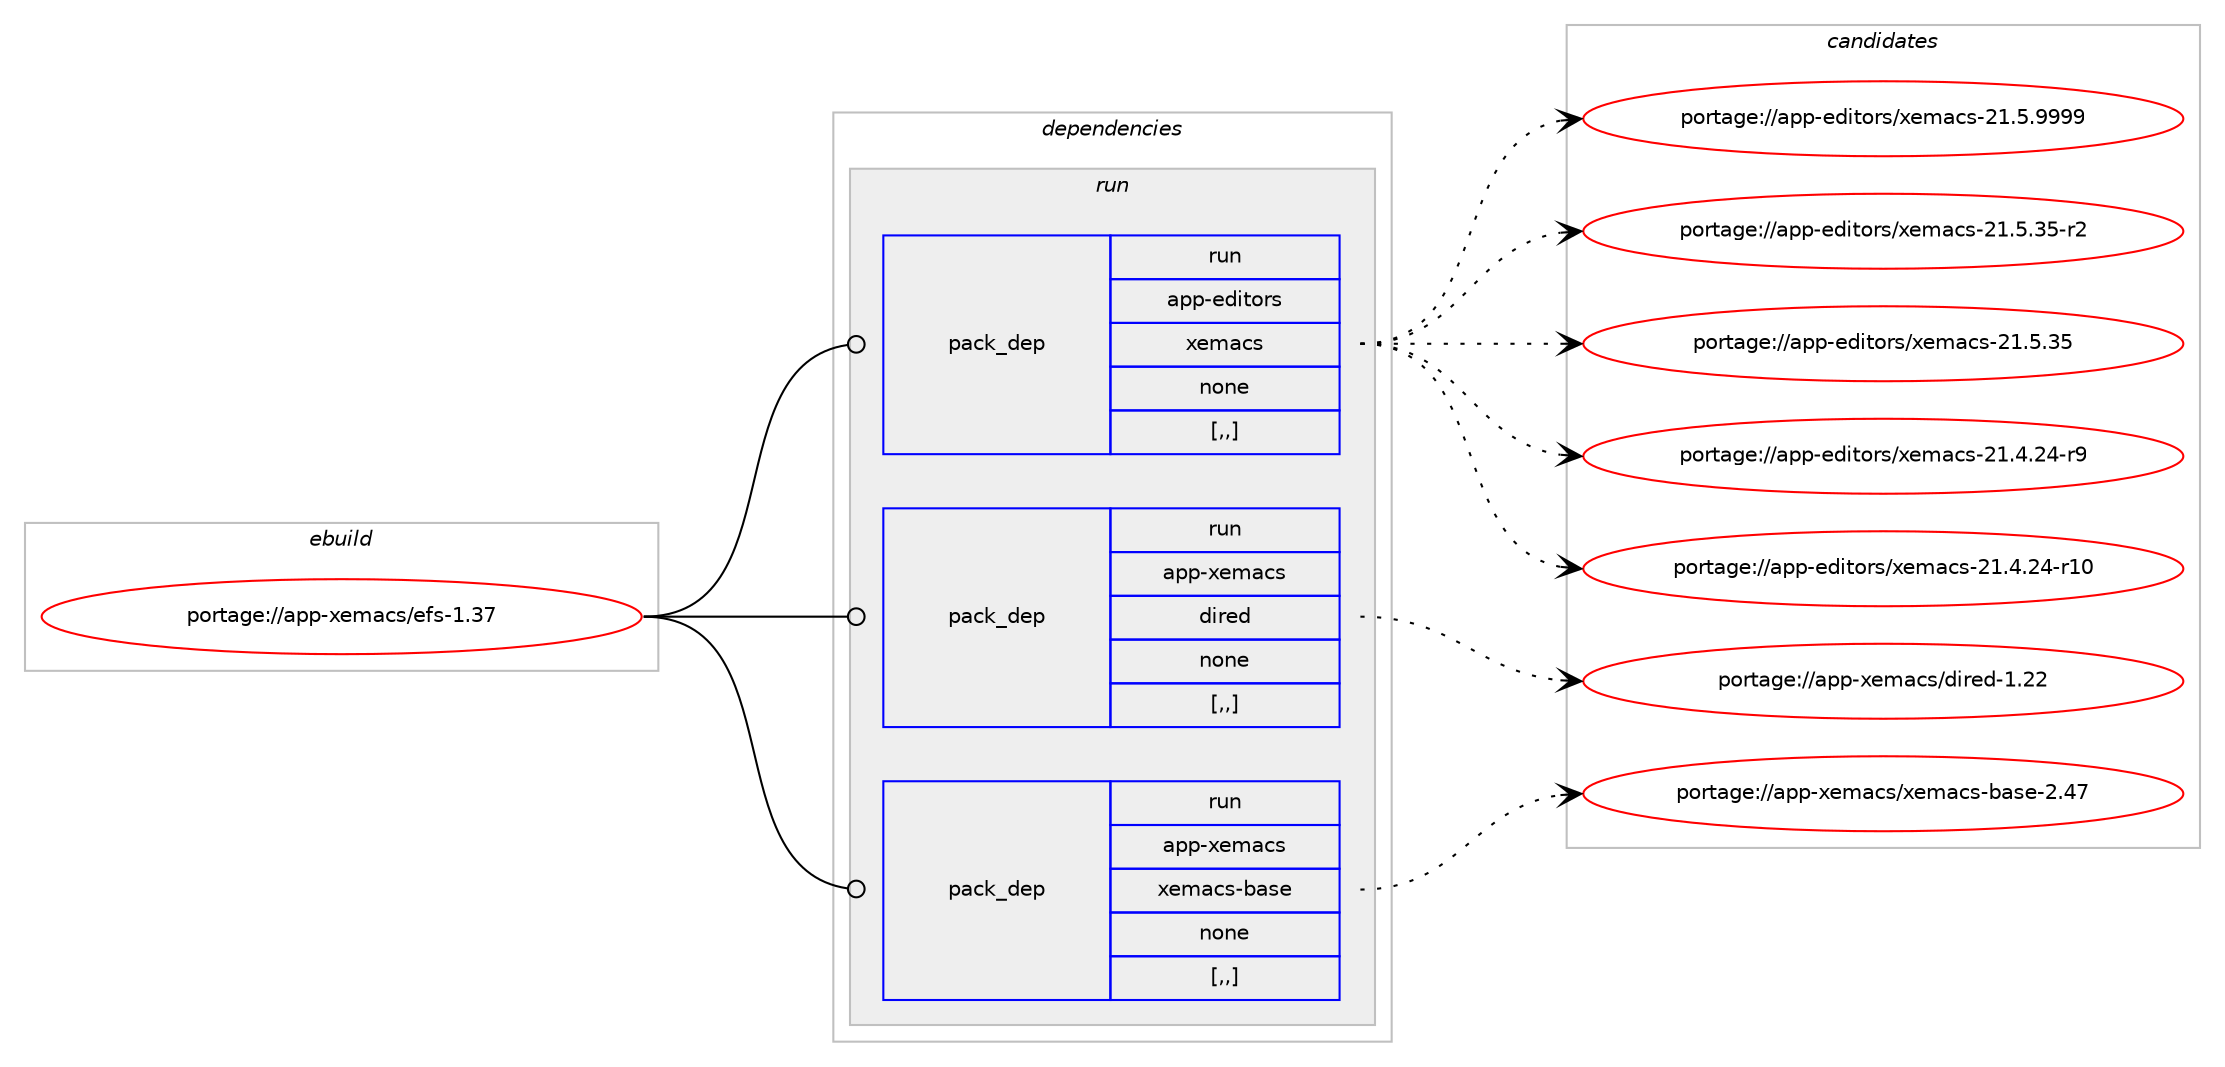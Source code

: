 digraph prolog {

# *************
# Graph options
# *************

newrank=true;
concentrate=true;
compound=true;
graph [rankdir=LR,fontname=Helvetica,fontsize=10,ranksep=1.5];#, ranksep=2.5, nodesep=0.2];
edge  [arrowhead=vee];
node  [fontname=Helvetica,fontsize=10];

# **********
# The ebuild
# **********

subgraph cluster_leftcol {
color=gray;
label=<<i>ebuild</i>>;
id [label="portage://app-xemacs/efs-1.37", color=red, width=4, href="../app-xemacs/efs-1.37.svg"];
}

# ****************
# The dependencies
# ****************

subgraph cluster_midcol {
color=gray;
label=<<i>dependencies</i>>;
subgraph cluster_compile {
fillcolor="#eeeeee";
style=filled;
label=<<i>compile</i>>;
}
subgraph cluster_compileandrun {
fillcolor="#eeeeee";
style=filled;
label=<<i>compile and run</i>>;
}
subgraph cluster_run {
fillcolor="#eeeeee";
style=filled;
label=<<i>run</i>>;
subgraph pack405243 {
dependency555990 [label=<<TABLE BORDER="0" CELLBORDER="1" CELLSPACING="0" CELLPADDING="4" WIDTH="220"><TR><TD ROWSPAN="6" CELLPADDING="30">pack_dep</TD></TR><TR><TD WIDTH="110">run</TD></TR><TR><TD>app-editors</TD></TR><TR><TD>xemacs</TD></TR><TR><TD>none</TD></TR><TR><TD>[,,]</TD></TR></TABLE>>, shape=none, color=blue];
}
id:e -> dependency555990:w [weight=20,style="solid",arrowhead="odot"];
subgraph pack405244 {
dependency555991 [label=<<TABLE BORDER="0" CELLBORDER="1" CELLSPACING="0" CELLPADDING="4" WIDTH="220"><TR><TD ROWSPAN="6" CELLPADDING="30">pack_dep</TD></TR><TR><TD WIDTH="110">run</TD></TR><TR><TD>app-xemacs</TD></TR><TR><TD>dired</TD></TR><TR><TD>none</TD></TR><TR><TD>[,,]</TD></TR></TABLE>>, shape=none, color=blue];
}
id:e -> dependency555991:w [weight=20,style="solid",arrowhead="odot"];
subgraph pack405245 {
dependency555992 [label=<<TABLE BORDER="0" CELLBORDER="1" CELLSPACING="0" CELLPADDING="4" WIDTH="220"><TR><TD ROWSPAN="6" CELLPADDING="30">pack_dep</TD></TR><TR><TD WIDTH="110">run</TD></TR><TR><TD>app-xemacs</TD></TR><TR><TD>xemacs-base</TD></TR><TR><TD>none</TD></TR><TR><TD>[,,]</TD></TR></TABLE>>, shape=none, color=blue];
}
id:e -> dependency555992:w [weight=20,style="solid",arrowhead="odot"];
}
}

# **************
# The candidates
# **************

subgraph cluster_choices {
rank=same;
color=gray;
label=<<i>candidates</i>>;

subgraph choice405243 {
color=black;
nodesep=1;
choice971121124510110010511611111411547120101109979911545504946534657575757 [label="portage://app-editors/xemacs-21.5.9999", color=red, width=4,href="../app-editors/xemacs-21.5.9999.svg"];
choice971121124510110010511611111411547120101109979911545504946534651534511450 [label="portage://app-editors/xemacs-21.5.35-r2", color=red, width=4,href="../app-editors/xemacs-21.5.35-r2.svg"];
choice97112112451011001051161111141154712010110997991154550494653465153 [label="portage://app-editors/xemacs-21.5.35", color=red, width=4,href="../app-editors/xemacs-21.5.35.svg"];
choice971121124510110010511611111411547120101109979911545504946524650524511457 [label="portage://app-editors/xemacs-21.4.24-r9", color=red, width=4,href="../app-editors/xemacs-21.4.24-r9.svg"];
choice97112112451011001051161111141154712010110997991154550494652465052451144948 [label="portage://app-editors/xemacs-21.4.24-r10", color=red, width=4,href="../app-editors/xemacs-21.4.24-r10.svg"];
dependency555990:e -> choice971121124510110010511611111411547120101109979911545504946534657575757:w [style=dotted,weight="100"];
dependency555990:e -> choice971121124510110010511611111411547120101109979911545504946534651534511450:w [style=dotted,weight="100"];
dependency555990:e -> choice97112112451011001051161111141154712010110997991154550494653465153:w [style=dotted,weight="100"];
dependency555990:e -> choice971121124510110010511611111411547120101109979911545504946524650524511457:w [style=dotted,weight="100"];
dependency555990:e -> choice97112112451011001051161111141154712010110997991154550494652465052451144948:w [style=dotted,weight="100"];
}
subgraph choice405244 {
color=black;
nodesep=1;
choice97112112451201011099799115471001051141011004549465050 [label="portage://app-xemacs/dired-1.22", color=red, width=4,href="../app-xemacs/dired-1.22.svg"];
dependency555991:e -> choice97112112451201011099799115471001051141011004549465050:w [style=dotted,weight="100"];
}
subgraph choice405245 {
color=black;
nodesep=1;
choice971121124512010110997991154712010110997991154598971151014550465255 [label="portage://app-xemacs/xemacs-base-2.47", color=red, width=4,href="../app-xemacs/xemacs-base-2.47.svg"];
dependency555992:e -> choice971121124512010110997991154712010110997991154598971151014550465255:w [style=dotted,weight="100"];
}
}

}
